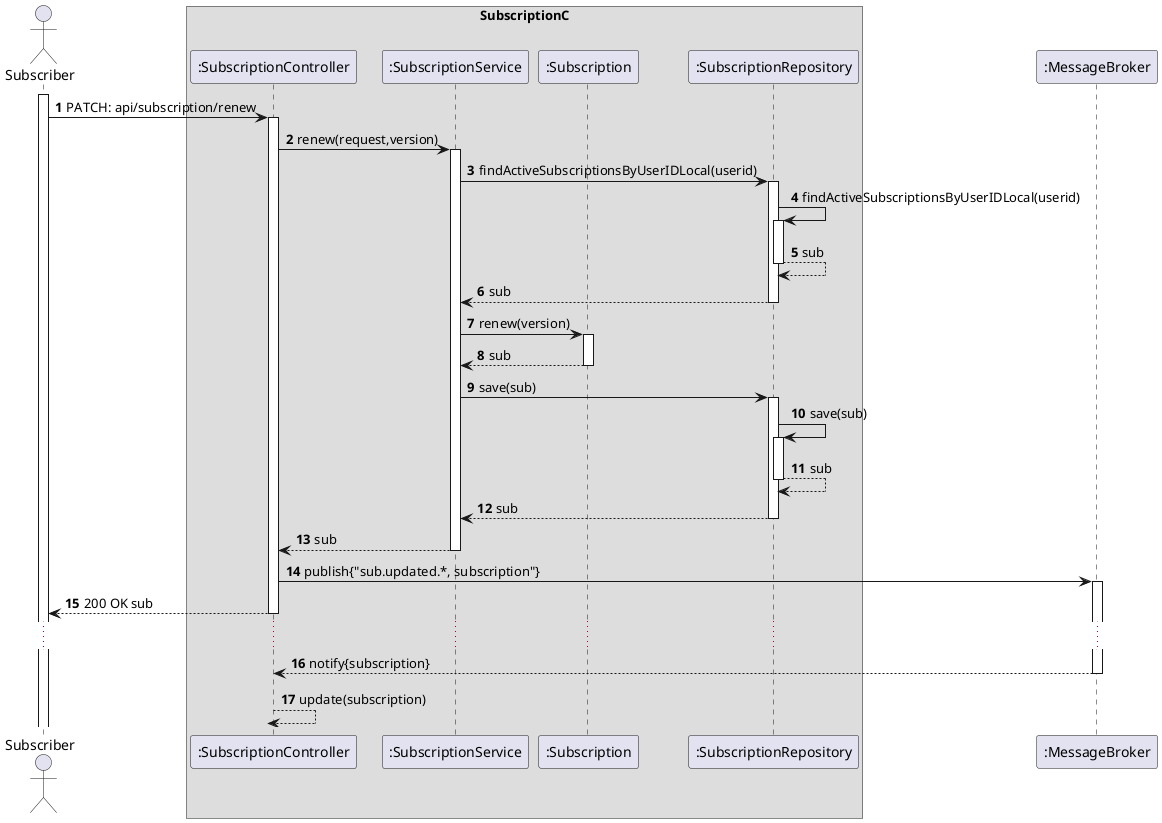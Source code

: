 @startuml
'https://plantuml.com/sequence-diagram
autoactivate on
autonumber

actor "Subscriber" as Subscriber
box "SubscriptionC"
    participant ":SubscriptionController" as Ctrl
    participant ":SubscriptionService" as Service
    participant ":Subscription" as Subscription
    participant ":SubscriptionRepository" as Repo
end box

participant ":MessageBroker" as MB

activate Subscriber


Subscriber -> Ctrl: PATCH: api/subscription/renew
Ctrl -> Service: renew(request,version)
Service -> Repo:findActiveSubscriptionsByUserIDLocal(userid)
Repo -> Repo: findActiveSubscriptionsByUserIDLocal(userid)
Repo --> Repo: sub
Repo --> Service: sub

Service->Subscription: renew(version)
Subscription--> Service: sub
Service->Repo: save(sub)
Repo->Repo:save(sub)
Repo-->Repo:sub
Repo-->Service: sub
Service --> Ctrl: sub

Ctrl -> MB: publish{"sub.updated.*, subscription"}

Ctrl --> Subscriber: 200 OK sub
...
MB --> Ctrl:notify{subscription}
Ctrl --> Ctrl:update(subscription)






@enduml
